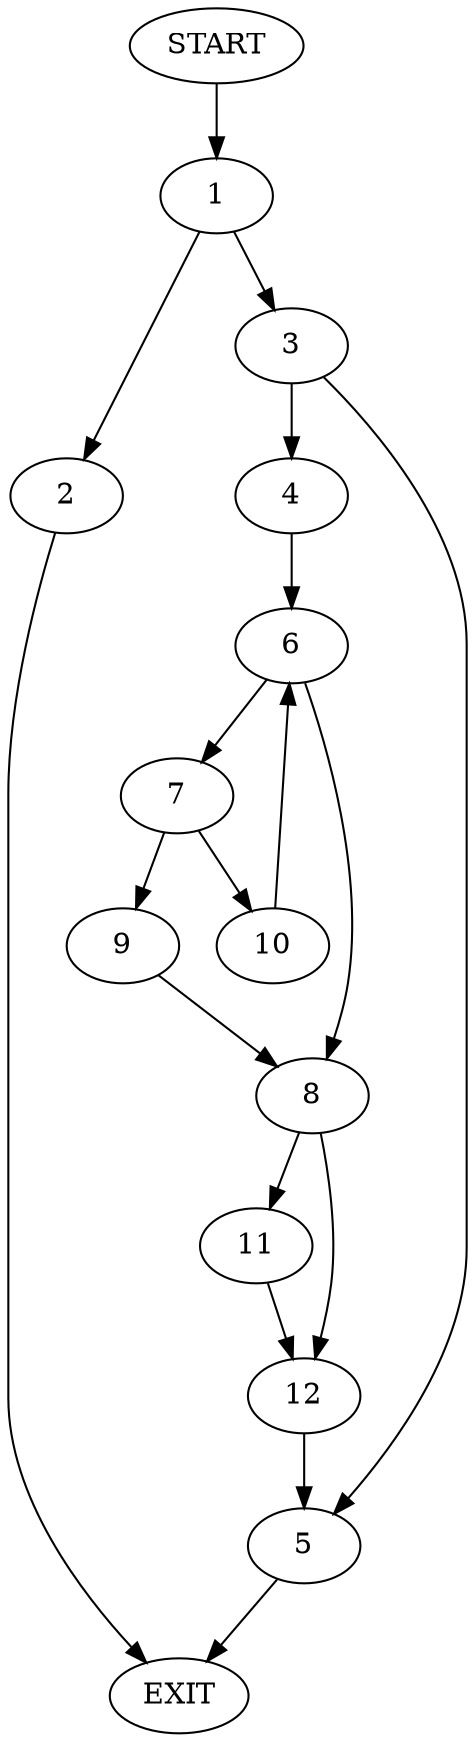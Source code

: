 digraph {
0 [label="START"]
13 [label="EXIT"]
0 -> 1
1 -> 2
1 -> 3
2 -> 13
3 -> 4
3 -> 5
4 -> 6
5 -> 13
6 -> 7
6 -> 8
7 -> 9
7 -> 10
8 -> 11
8 -> 12
9 -> 8
10 -> 6
11 -> 12
12 -> 5
}
